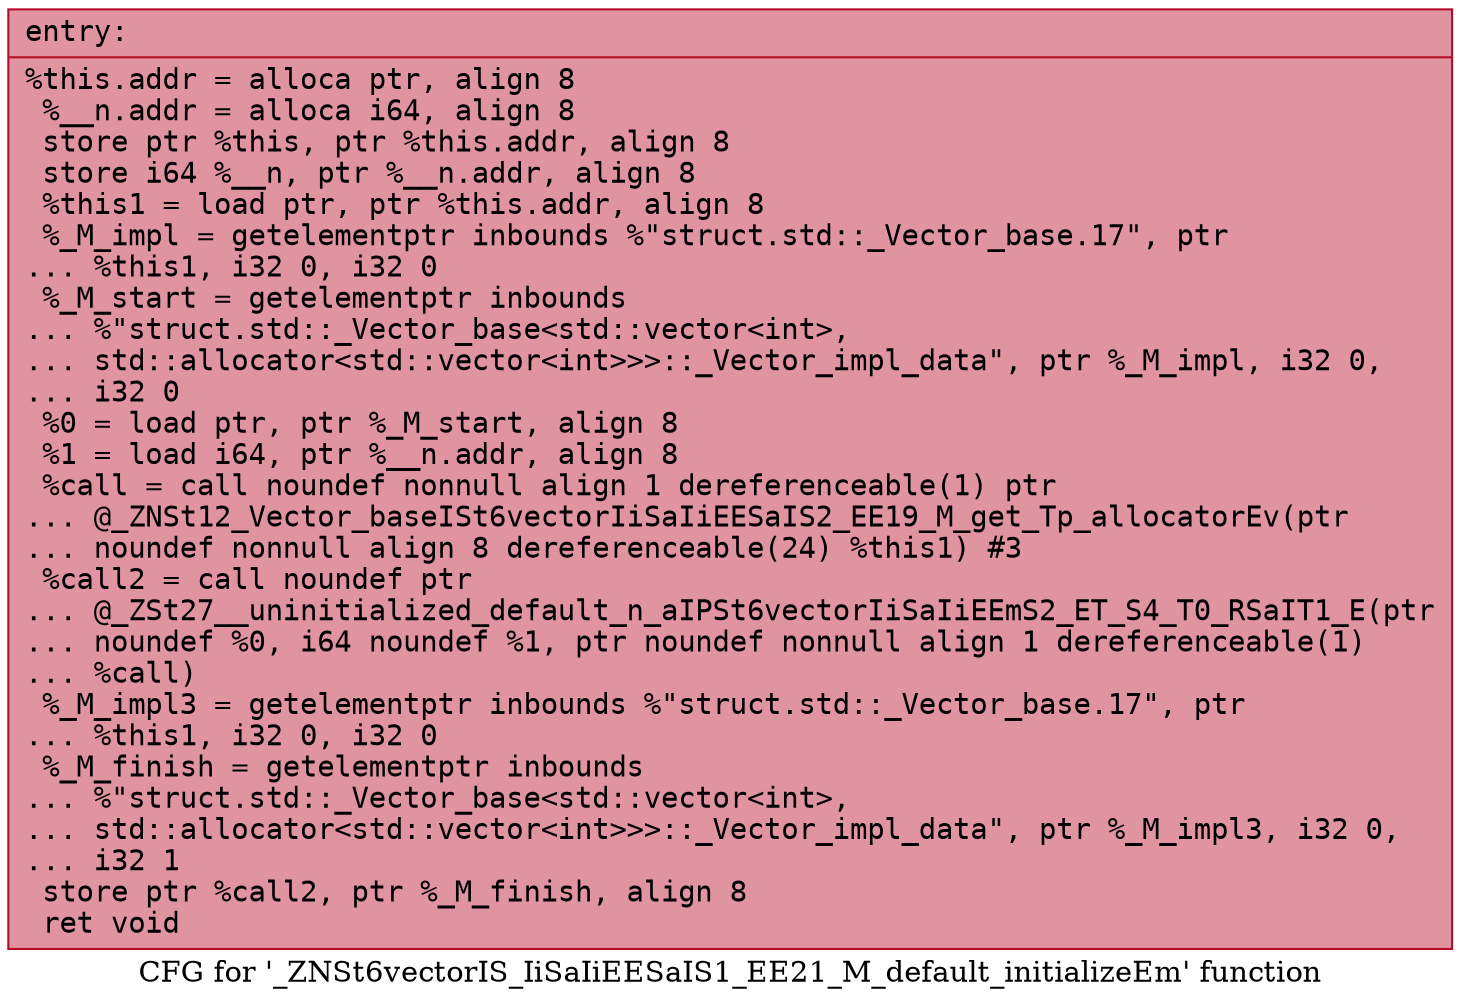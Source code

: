 digraph "CFG for '_ZNSt6vectorIS_IiSaIiEESaIS1_EE21_M_default_initializeEm' function" {
	label="CFG for '_ZNSt6vectorIS_IiSaIiEESaIS1_EE21_M_default_initializeEm' function";

	Node0x56307d6e39d0 [shape=record,color="#b70d28ff", style=filled, fillcolor="#b70d2870" fontname="Courier",label="{entry:\l|  %this.addr = alloca ptr, align 8\l  %__n.addr = alloca i64, align 8\l  store ptr %this, ptr %this.addr, align 8\l  store i64 %__n, ptr %__n.addr, align 8\l  %this1 = load ptr, ptr %this.addr, align 8\l  %_M_impl = getelementptr inbounds %\"struct.std::_Vector_base.17\", ptr\l... %this1, i32 0, i32 0\l  %_M_start = getelementptr inbounds\l... %\"struct.std::_Vector_base\<std::vector\<int\>,\l... std::allocator\<std::vector\<int\>\>\>::_Vector_impl_data\", ptr %_M_impl, i32 0,\l... i32 0\l  %0 = load ptr, ptr %_M_start, align 8\l  %1 = load i64, ptr %__n.addr, align 8\l  %call = call noundef nonnull align 1 dereferenceable(1) ptr\l... @_ZNSt12_Vector_baseISt6vectorIiSaIiEESaIS2_EE19_M_get_Tp_allocatorEv(ptr\l... noundef nonnull align 8 dereferenceable(24) %this1) #3\l  %call2 = call noundef ptr\l... @_ZSt27__uninitialized_default_n_aIPSt6vectorIiSaIiEEmS2_ET_S4_T0_RSaIT1_E(ptr\l... noundef %0, i64 noundef %1, ptr noundef nonnull align 1 dereferenceable(1)\l... %call)\l  %_M_impl3 = getelementptr inbounds %\"struct.std::_Vector_base.17\", ptr\l... %this1, i32 0, i32 0\l  %_M_finish = getelementptr inbounds\l... %\"struct.std::_Vector_base\<std::vector\<int\>,\l... std::allocator\<std::vector\<int\>\>\>::_Vector_impl_data\", ptr %_M_impl3, i32 0,\l... i32 1\l  store ptr %call2, ptr %_M_finish, align 8\l  ret void\l}"];
}

